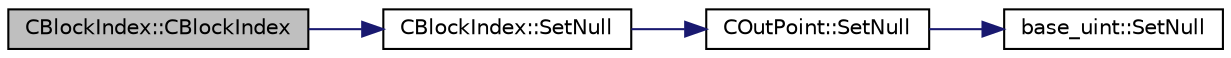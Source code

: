 digraph "CBlockIndex::CBlockIndex"
{
  edge [fontname="Helvetica",fontsize="10",labelfontname="Helvetica",labelfontsize="10"];
  node [fontname="Helvetica",fontsize="10",shape=record];
  rankdir="LR";
  Node0 [label="CBlockIndex::CBlockIndex",height=0.2,width=0.4,color="black", fillcolor="grey75", style="filled", fontcolor="black"];
  Node0 -> Node1 [color="midnightblue",fontsize="10",style="solid",fontname="Helvetica"];
  Node1 [label="CBlockIndex::SetNull",height=0.2,width=0.4,color="black", fillcolor="white", style="filled",URL="$class_c_block_index.html#a6139e9e2cfceaef3694631cb7c330ff0"];
  Node1 -> Node2 [color="midnightblue",fontsize="10",style="solid",fontname="Helvetica"];
  Node2 [label="COutPoint::SetNull",height=0.2,width=0.4,color="black", fillcolor="white", style="filled",URL="$class_c_out_point.html#aa98ceceb3fc5f4d2c52033451ee8e251"];
  Node2 -> Node3 [color="midnightblue",fontsize="10",style="solid",fontname="Helvetica"];
  Node3 [label="base_uint::SetNull",height=0.2,width=0.4,color="black", fillcolor="white", style="filled",URL="$classbase__uint.html#ab7f832a0d48a7da00296497c820ae775"];
}
